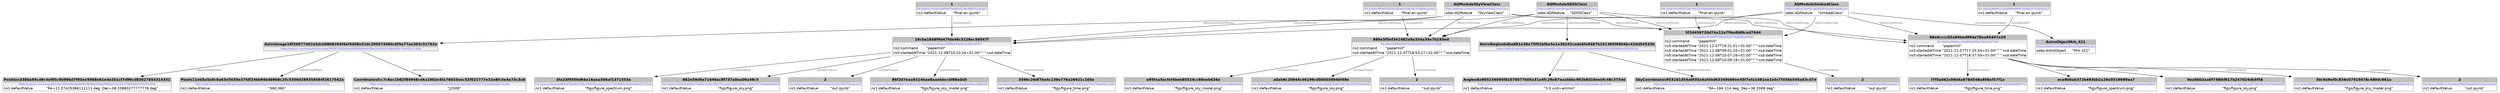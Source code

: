 digraph { 
 node [ fontname="DejaVu Sans" ] ; 
	node0 -> node1 [ color=BLACK, label=< <font point-size='10' color='#336633'>oda:isUsedDuring</font> > ] ;
	node3 -> node4 [ color=BLACK, label=< <font point-size='10' color='#336633'>ns2:hasOutputs</font> > ] ;
	node7 -> node8 [ color=BLACK, label=< <font point-size='10' color='#336633'>oda:isUsingPosition</font> > ] ;
	node9 -> node10 [ color=BLACK, label=< <font point-size='10' color='#336633'>oda:isUsingSkyCoordinates</font> > ] ;
	node0 -> node9 [ color=BLACK, label=< <font point-size='10' color='#336633'>oda:requestsAstroRegion</font> > ] ;
	node12 -> node3 [ color=BLACK, label=< <font point-size='10' color='#336633'>oda:isUsedDuring</font> > ] ;
	node12 -> node1 [ color=BLACK, label=< <font point-size='10' color='#336633'>oda:isUsedDuring</font> > ] ;
	node9 -> node15 [ color=BLACK, label=< <font point-size='10' color='#336633'>oda:isUsingRadius</font> > ] ;
	node12 -> node13 [ color=BLACK, label=< <font point-size='10' color='#336633'>oda:isUsedDuring</font> > ] ;
	node3 -> node19 [ color=BLACK, label=< <font point-size='10' color='#336633'>ns2:hasOutputs</font> > ] ;
	node0 -> node18 [ color=BLACK, label=< <font point-size='10' color='#336633'>oda:isUsedDuring</font> > ] ;
	node13 -> node20 [ color=BLACK, label=< <font point-size='10' color='#336633'>ns2:hasOutputs</font> > ] ;
	node17 -> node7 [ color=BLACK, label=< <font point-size='10' color='#336633'>oda:requestsAstroImage</font> > ] ;
	node17 -> node3 [ color=BLACK, label=< <font point-size='10' color='#336633'>oda:isUsedDuring</font> > ] ;
	node0 -> node3 [ color=BLACK, label=< <font point-size='10' color='#336633'>oda:isUsedDuring</font> > ] ;
	node7 -> node23 [ color=BLACK, label=< <font point-size='10' color='#336633'>oda:isUsingPixels</font> > ] ;
	node26 -> node1 [ color=BLACK, label=< <font point-size='10' color='#336633'>ns2:isInputOf</font> > ] ;
	node13 -> node27 [ color=BLACK, label=< <font point-size='10' color='#336633'>ns2:hasOutputs</font> > ] ;
	node0 -> node13 [ color=BLACK, label=< <font point-size='10' color='#336633'>oda:isUsedDuring</font> > ] ;
	node2 -> node13 [ color=BLACK, label=< <font point-size='10' color='#336633'>ns2:isInputOf</font> > ] ;
	node18 -> node6 [ color=BLACK, label=< <font point-size='10' color='#336633'>ns2:hasOutputs</font> > ] ;
	node12 -> node28 [ color=BLACK, label=< <font point-size='10' color='#336633'>oda:requestsAstroObject</font> > ] ;
	node17 -> node18 [ color=BLACK, label=< <font point-size='10' color='#336633'>oda:isUsedDuring</font> > ] ;
	node13 -> node16 [ color=BLACK, label=< <font point-size='10' color='#336633'>ns2:hasOutputs</font> > ] ;
	node30 -> node3 [ color=BLACK, label=< <font point-size='10' color='#336633'>ns2:isInputOf</font> > ] ;
	node3 -> node31 [ color=BLACK, label=< <font point-size='10' color='#336633'>ns2:hasOutputs</font> > ] ;
	node3 -> node29 [ color=BLACK, label=< <font point-size='10' color='#336633'>ns2:hasOutputs</font> > ] ;
	node3 -> node5 [ color=BLACK, label=< <font point-size='10' color='#336633'>ns2:hasOutputs</font> > ] ;
	node13 -> node24 [ color=BLACK, label=< <font point-size='10' color='#336633'>ns2:hasOutputs</font> > ] ;
	node25 -> node18 [ color=BLACK, label=< <font point-size='10' color='#336633'>ns2:isInputOf</font> > ] ;
	node1 -> node21 [ color=BLACK, label=< <font point-size='10' color='#336633'>ns2:hasOutputs</font> > ] ;
	node1 -> node14 [ color=BLACK, label=< <font point-size='10' color='#336633'>ns2:hasOutputs</font> > ] ;
	node12 -> node18 [ color=BLACK, label=< <font point-size='10' color='#336633'>oda:isUsedDuring</font> > ] ;
	node17 -> node1 [ color=BLACK, label=< <font point-size='10' color='#336633'>oda:isUsedDuring</font> > ] ;
	node1 -> node22 [ color=BLACK, label=< <font point-size='10' color='#336633'>ns2:hasOutputs</font> > ] ;
	node13 -> node11 [ color=BLACK, label=< <font point-size='10' color='#336633'>ns2:hasOutputs</font> > ] ;
	node17 -> node13 [ color=BLACK, label=< <font point-size='10' color='#336633'>oda:isUsedDuring</font> > ] ;
	node7 -> node32 [ color=BLACK, label=< <font point-size='10' color='#336633'>oda:isUsingCoordinates</font> > ] ;
# https://odahub.io/ontology#AQModuleSDSSClass node0
node0 [ shape=none, color=black label=< <table color='#666666' cellborder='0' cellspacing='0' border='1'><tr><td colspan='2' bgcolor='grey'><B>AQModuleSDSSClass</B></td></tr><tr><td href='https://odahub.io/ontology#AQModuleSDSSClass' bgcolor='#eeeeee' colspan='2'><font point-size='10' color='#6666ff'>https://odahub.io/ontology#AQModuleSDSSClass</font></td></tr><tr><td align='left'>odas:AQModule</td><td align='left'>&quot;SDSSClass&quot;</td></tr></table> > ] 
# file:///plans/889a5f5ef341482a9a354a35e7b193ed node1
node1 [ shape=none, color=black label=< <table color='#666666' cellborder='0' cellspacing='0' border='1'><tr><td colspan='2' bgcolor='grey'><B>889a5f5ef341482a9a354a35e7b193ed</B></td></tr><tr><td href='file:///plans/889a5f5ef341482a9a354a35e7b193ed' bgcolor='#eeeeee' colspan='2'><font point-size='10' color='#6666ff'>file:///plans/889a5f5ef341482a9a354a35e7b193ed</font></td></tr><tr><td align='left'>ns2:command</td><td align='left'>&quot;papermill&quot;</td></tr><tr><td align='left'>ns5:startedAtTime</td><td align='left'>&quot;2021-12-07T18:53:27+01:00&quot;^^xsd:dateTime</td></tr></table> > ] 
# file:///plans/66e6cccc02a84bed99da70ea65447a20/inputs/1 node2
node2 [ shape=none, color=black label=< <table color='#666666' cellborder='0' cellspacing='0' border='1'><tr><td colspan='2' bgcolor='grey'><B>1</B></td></tr><tr><td href='file:///plans/66e6cccc02a84bed99da70ea65447a20/inputs/1' bgcolor='#eeeeee' colspan='2'><font point-size='10' color='#6666ff'>file:///plans/66e6cccc02a84bed99da70ea65447a20/inputs/1</font></td></tr><tr><td align='left'>ns1:defaultValue</td><td align='left'>&quot;final-an.ipynb&quot;</td></tr></table> > ] 
# file:///plans/16cba1848f9d47fda46c3128ec56547f node3
node3 [ shape=none, color=black label=< <table color='#666666' cellborder='0' cellspacing='0' border='1'><tr><td colspan='2' bgcolor='grey'><B>16cba1848f9d47fda46c3128ec56547f</B></td></tr><tr><td href='file:///plans/16cba1848f9d47fda46c3128ec56547f' bgcolor='#eeeeee' colspan='2'><font point-size='10' color='#6666ff'>file:///plans/16cba1848f9d47fda46c3128ec56547f</font></td></tr><tr><td align='left'>ns2:command</td><td align='left'>&quot;papermill&quot;</td></tr><tr><td align='left'>ns5:startedAtTime</td><td align='left'>&quot;2021-12-08T10:10:26+01:00&quot;^^xsd:dateTime</td></tr></table> > ] 
# file:///plans/16cba1848f9d47fda46c3128ec56547f/outputs/3596c26df7be4c139e776a26921c105e node4
node4 [ shape=none, color=black label=< <table color='#666666' cellborder='0' cellspacing='0' border='1'><tr><td colspan='2' bgcolor='grey'><B>3596c26df7be4c139e776a26921c105e</B></td></tr><tr><td href='file:///plans/16cba1848f9d47fda46c3128ec56547f/outputs/3596c26df7be4c139e776a26921c105e' bgcolor='#eeeeee' colspan='2'><font point-size='10' color='#6666ff'>file:///plans/16cba1848f9d47fda46c3128ec56547f/outputs/3596c26df7be4c139e776a26921c105e</font></td></tr><tr><td align='left'>ns1:defaultValue</td><td align='left'>&quot;figs/figure_time.png&quot;</td></tr></table> > ] 
# file:///plans/16cba1848f9d47fda46c3128ec56547f/outputs/86f207eaa9214bae8aaebbccbf86e0d5 node5
node5 [ shape=none, color=black label=< <table color='#666666' cellborder='0' cellspacing='0' border='1'><tr><td colspan='2' bgcolor='grey'><B>86f207eaa9214bae8aaebbccbf86e0d5</B></td></tr><tr><td href='file:///plans/16cba1848f9d47fda46c3128ec56547f/outputs/86f207eaa9214bae8aaebbccbf86e0d5' bgcolor='#eeeeee' colspan='2'><font point-size='10' color='#6666ff'>file:///plans/16cba1848f9d47fda46c3128ec56547f/outputs/86f207eaa9214bae8aaebbccbf86e0d5</font></td></tr><tr><td align='left'>ns1:defaultValue</td><td align='left'>&quot;figs/figure_sky_model.png&quot;</td></tr></table> > ] 
# file:///plans/5f2d459720d74a12a7f4edb89cad7644/outputs/2 node6
node6 [ shape=none, color=black label=< <table color='#666666' cellborder='0' cellspacing='0' border='1'><tr><td colspan='2' bgcolor='grey'><B>2</B></td></tr><tr><td href='file:///plans/5f2d459720d74a12a7f4edb89cad7644/outputs/2' bgcolor='#eeeeee' colspan='2'><font point-size='10' color='#6666ff'>file:///plans/5f2d459720d74a12a7f4edb89cad7644/outputs/2</font></td></tr><tr><td align='left'>ns1:defaultValue</td><td align='left'>&quot;out.ipynb&quot;</td></tr></table> > ] 
# https://odahub.io/ontology#AstroImage18f20077402d3dcb0808204f4ef4408e510c295074460c6f5e77ae303c51762e node7
node7 [ shape=none, color=black label=< <table color='#666666' cellborder='0' cellspacing='0' border='1'><tr><td colspan='2' bgcolor='grey'><B>AstroImage18f20077402d3dcb0808204f4ef4408e510c295074460c6f5e77ae303c51762e</B></td></tr><tr><td href='https://odahub.io/ontology#AstroImage18f20077402d3dcb0808204f4ef4408e510c295074460c6f5e77ae303c51762e' bgcolor='#eeeeee' colspan='2'><font point-size='10' color='#6666ff'>https://odahub.io/ontology#AstroImage18f20077402d3dcb0808204f4ef4408e510c295074460c6f5e77ae303c51762e</font></td></tr></table> > ] 
# https://odahub.io/ontology#Position3380a95cd9c4ef95c9b99bd7f93ee5968e61e4e2b1cf7d99cd83027654314331 node8
node8 [ shape=none, color=black label=< <table color='#666666' cellborder='0' cellspacing='0' border='1'><tr><td colspan='2' bgcolor='grey'><B>Position3380a95cd9c4ef95c9b99bd7f93ee5968e61e4e2b1cf7d99cd83027654314331</B></td></tr><tr><td href='https://odahub.io/ontology#Position3380a95cd9c4ef95c9b99bd7f93ee5968e61e4e2b1cf7d99cd83027654314331' bgcolor='#eeeeee' colspan='2'><font point-size='10' color='#6666ff'>https://odahub.io/ontology#Position3380a95cd9c4ef95c9b99bd7f93ee5968e61e4e2b1cf7d99cd83027654314331</font></td></tr><tr><td align='left'>ns1:defaultValue</td><td align='left'>&quot;RA=11.07425386111111 deg  Dec=38.20883277777778 deg&quot;</td></tr></table> > ] 
# https://odahub.io/ontology#AstroRegionbdba881e38a75f02bfbe5e1e36242cade6fe8487b191365f6904bc420d54533b node9
node9 [ shape=none, color=black label=< <table color='#666666' cellborder='0' cellspacing='0' border='1'><tr><td colspan='2' bgcolor='grey'><B>AstroRegionbdba881e38a75f02bfbe5e1e36242cade6fe8487b191365f6904bc420d54533b</B></td></tr><tr><td href='https://odahub.io/ontology#AstroRegionbdba881e38a75f02bfbe5e1e36242cade6fe8487b191365f6904bc420d54533b' bgcolor='#eeeeee' colspan='2'><font point-size='10' color='#6666ff'>https://odahub.io/ontology#AstroRegionbdba881e38a75f02bfbe5e1e36242cade6fe8487b191365f6904bc420d54533b</font></td></tr></table> > ] 
# https://odahub.io/ontology#SkyCoordinates953161d54a0f35a4afebd63349b69ee45f7efa1461ee1e5cf703bb545a63cd7d node10
node10 [ shape=none, color=black label=< <table color='#666666' cellborder='0' cellspacing='0' border='1'><tr><td colspan='2' bgcolor='grey'><B>SkyCoordinates953161d54a0f35a4afebd63349b69ee45f7efa1461ee1e5cf703bb545a63cd7d</B></td></tr><tr><td href='https://odahub.io/ontology#SkyCoordinates953161d54a0f35a4afebd63349b69ee45f7efa1461ee1e5cf703bb545a63cd7d' bgcolor='#eeeeee' colspan='2'><font point-size='10' color='#6666ff'>https://odahub.io/ontology#SkyCoordinates953161d54a0f35a4afebd63349b69ee45f7efa1461ee1e5cf703bb545a63cd7d</font></td></tr><tr><td align='left'>ns1:defaultValue</td><td align='left'>&quot;RA=166.114 deg  Dec=38.2088 deg&quot;</td></tr></table> > ] 
# file:///plans/66e6cccc02a84bed99da70ea65447a20/outputs/9ea0bb2aa0f7480d917b247024db5f58 node11
node11 [ shape=none, color=black label=< <table color='#666666' cellborder='0' cellspacing='0' border='1'><tr><td colspan='2' bgcolor='grey'><B>9ea0bb2aa0f7480d917b247024db5f58</B></td></tr><tr><td href='file:///plans/66e6cccc02a84bed99da70ea65447a20/outputs/9ea0bb2aa0f7480d917b247024db5f58' bgcolor='#eeeeee' colspan='2'><font point-size='10' color='#6666ff'>file:///plans/66e6cccc02a84bed99da70ea65447a20/outputs/9ea0bb2aa0f7480d917b247024db5f58</font></td></tr><tr><td align='left'>ns1:defaultValue</td><td align='left'>&quot;figs/figure_sky.png&quot;</td></tr></table> > ] 
# https://odahub.io/ontology#AQModuleSimbadClass node12
node12 [ shape=none, color=black label=< <table color='#666666' cellborder='0' cellspacing='0' border='1'><tr><td colspan='2' bgcolor='grey'><B>AQModuleSimbadClass</B></td></tr><tr><td href='https://odahub.io/ontology#AQModuleSimbadClass' bgcolor='#eeeeee' colspan='2'><font point-size='10' color='#6666ff'>https://odahub.io/ontology#AQModuleSimbadClass</font></td></tr><tr><td align='left'>odas:AQModule</td><td align='left'>&quot;SimbadClass&quot;</td></tr></table> > ] 
# file:///plans/66e6cccc02a84bed99da70ea65447a20 node13
node13 [ shape=none, color=black label=< <table color='#666666' cellborder='0' cellspacing='0' border='1'><tr><td colspan='2' bgcolor='grey'><B>66e6cccc02a84bed99da70ea65447a20</B></td></tr><tr><td href='file:///plans/66e6cccc02a84bed99da70ea65447a20' bgcolor='#eeeeee' colspan='2'><font point-size='10' color='#6666ff'>file:///plans/66e6cccc02a84bed99da70ea65447a20</font></td></tr><tr><td align='left'>ns2:command</td><td align='left'>&quot;papermill&quot;</td></tr><tr><td align='left'>ns5:startedAtTime</td><td align='left'>&quot;2021-12-07T17:25:54+01:00&quot;^^xsd:dateTime</td></tr><tr><td align='left'>ns5:startedAtTime</td><td align='left'>&quot;2021-12-07T18:37:59+01:00&quot;^^xsd:dateTime</td></tr></table> > ] 
# file:///plans/889a5f5ef341482a9a354a35e7b193ed/outputs/e95fea5acfef4beb85524cc86eeb626e node14
node14 [ shape=none, color=black label=< <table color='#666666' cellborder='0' cellspacing='0' border='1'><tr><td colspan='2' bgcolor='grey'><B>e95fea5acfef4beb85524cc86eeb626e</B></td></tr><tr><td href='file:///plans/889a5f5ef341482a9a354a35e7b193ed/outputs/e95fea5acfef4beb85524cc86eeb626e' bgcolor='#eeeeee' colspan='2'><font point-size='10' color='#6666ff'>file:///plans/889a5f5ef341482a9a354a35e7b193ed/outputs/e95fea5acfef4beb85524cc86eeb626e</font></td></tr><tr><td align='left'>ns1:defaultValue</td><td align='left'>&quot;figs/figure_sky_model.png&quot;</td></tr></table> > ] 
# https://odahub.io/ontology#Anglee8a905234095f81070077b05a31a4fc29e87eaabbbc902b8d16eebfc48c375dd node15
node15 [ shape=none, color=black label=< <table color='#666666' cellborder='0' cellspacing='0' border='1'><tr><td colspan='2' bgcolor='grey'><B>Anglee8a905234095f81070077b05a31a4fc29e87eaabbbc902b8d16eebfc48c375dd</B></td></tr><tr><td href='https://odahub.io/ontology#Anglee8a905234095f81070077b05a31a4fc29e87eaabbbc902b8d16eebfc48c375dd' bgcolor='#eeeeee' colspan='2'><font point-size='10' color='#6666ff'>https://odahub.io/ontology#Anglee8a905234095f81070077b05a31a4fc29e87eaabbbc902b8d16eebfc48c375dd</font></td></tr><tr><td align='left'>ns1:defaultValue</td><td align='left'>&quot;3.0 unit=arcmin&quot;</td></tr></table> > ] 
# file:///plans/66e6cccc02a84bed99da70ea65447a20/outputs/f7f5a062c09d4a878d548a808ef57f1a node16
node16 [ shape=none, color=black label=< <table color='#666666' cellborder='0' cellspacing='0' border='1'><tr><td colspan='2' bgcolor='grey'><B>f7f5a062c09d4a878d548a808ef57f1a</B></td></tr><tr><td href='file:///plans/66e6cccc02a84bed99da70ea65447a20/outputs/f7f5a062c09d4a878d548a808ef57f1a' bgcolor='#eeeeee' colspan='2'><font point-size='10' color='#6666ff'>file:///plans/66e6cccc02a84bed99da70ea65447a20/outputs/f7f5a062c09d4a878d548a808ef57f1a</font></td></tr><tr><td align='left'>ns1:defaultValue</td><td align='left'>&quot;figs/figure_time.png&quot;</td></tr></table> > ] 
# https://odahub.io/ontology#AQModuleSkyViewClass node17
node17 [ shape=none, color=black label=< <table color='#666666' cellborder='0' cellspacing='0' border='1'><tr><td colspan='2' bgcolor='grey'><B>AQModuleSkyViewClass</B></td></tr><tr><td href='https://odahub.io/ontology#AQModuleSkyViewClass' bgcolor='#eeeeee' colspan='2'><font point-size='10' color='#6666ff'>https://odahub.io/ontology#AQModuleSkyViewClass</font></td></tr><tr><td align='left'>odas:AQModule</td><td align='left'>&quot;SkyViewClass&quot;</td></tr></table> > ] 
# file:///plans/5f2d459720d74a12a7f4edb89cad7644 node18
node18 [ shape=none, color=black label=< <table color='#666666' cellborder='0' cellspacing='0' border='1'><tr><td colspan='2' bgcolor='grey'><B>5f2d459720d74a12a7f4edb89cad7644</B></td></tr><tr><td href='file:///plans/5f2d459720d74a12a7f4edb89cad7644' bgcolor='#eeeeee' colspan='2'><font point-size='10' color='#6666ff'>file:///plans/5f2d459720d74a12a7f4edb89cad7644</font></td></tr><tr><td align='left'>ns2:command</td><td align='left'>&quot;papermill&quot;</td></tr><tr><td align='left'>ns5:startedAtTime</td><td align='left'>&quot;2021-12-07T19:21:01+01:00&quot;^^xsd:dateTime</td></tr><tr><td align='left'>ns5:startedAtTime</td><td align='left'>&quot;2021-12-08T09:01:20+01:00&quot;^^xsd:dateTime</td></tr><tr><td align='left'>ns5:startedAtTime</td><td align='left'>&quot;2021-12-08T10:07:26+01:00&quot;^^xsd:dateTime</td></tr><tr><td align='left'>ns5:startedAtTime</td><td align='left'>&quot;2021-12-08T10:09:19+01:00&quot;^^xsd:dateTime</td></tr></table> > ] 
# file:///plans/16cba1848f9d47fda46c3128ec56547f/outputs/3fa23f9550d64a16aea566af1371553e node19
node19 [ shape=none, color=black label=< <table color='#666666' cellborder='0' cellspacing='0' border='1'><tr><td colspan='2' bgcolor='grey'><B>3fa23f9550d64a16aea566af1371553e</B></td></tr><tr><td href='file:///plans/16cba1848f9d47fda46c3128ec56547f/outputs/3fa23f9550d64a16aea566af1371553e' bgcolor='#eeeeee' colspan='2'><font point-size='10' color='#6666ff'>file:///plans/16cba1848f9d47fda46c3128ec56547f/outputs/3fa23f9550d64a16aea566af1371553e</font></td></tr><tr><td align='left'>ns1:defaultValue</td><td align='left'>&quot;figs/figure_spectrum.png&quot;</td></tr></table> > ] 
# file:///plans/66e6cccc02a84bed99da70ea65447a20/outputs/30c9a9ef0c834e57919478c480dc861a node20
node20 [ shape=none, color=black label=< <table color='#666666' cellborder='0' cellspacing='0' border='1'><tr><td colspan='2' bgcolor='grey'><B>30c9a9ef0c834e57919478c480dc861a</B></td></tr><tr><td href='file:///plans/66e6cccc02a84bed99da70ea65447a20/outputs/30c9a9ef0c834e57919478c480dc861a' bgcolor='#eeeeee' colspan='2'><font point-size='10' color='#6666ff'>file:///plans/66e6cccc02a84bed99da70ea65447a20/outputs/30c9a9ef0c834e57919478c480dc861a</font></td></tr><tr><td align='left'>ns1:defaultValue</td><td align='left'>&quot;figs/figure_sky_model.png&quot;</td></tr></table> > ] 
# file:///plans/889a5f5ef341482a9a354a35e7b193ed/outputs/2 node21
node21 [ shape=none, color=black label=< <table color='#666666' cellborder='0' cellspacing='0' border='1'><tr><td colspan='2' bgcolor='grey'><B>2</B></td></tr><tr><td href='file:///plans/889a5f5ef341482a9a354a35e7b193ed/outputs/2' bgcolor='#eeeeee' colspan='2'><font point-size='10' color='#6666ff'>file:///plans/889a5f5ef341482a9a354a35e7b193ed/outputs/2</font></td></tr><tr><td align='left'>ns1:defaultValue</td><td align='left'>&quot;out.ipynb&quot;</td></tr></table> > ] 
# file:///plans/889a5f5ef341482a9a354a35e7b193ed/outputs/a0ab6c20944c46199cd50055994bf49e node22
node22 [ shape=none, color=black label=< <table color='#666666' cellborder='0' cellspacing='0' border='1'><tr><td colspan='2' bgcolor='grey'><B>a0ab6c20944c46199cd50055994bf49e</B></td></tr><tr><td href='file:///plans/889a5f5ef341482a9a354a35e7b193ed/outputs/a0ab6c20944c46199cd50055994bf49e' bgcolor='#eeeeee' colspan='2'><font point-size='10' color='#6666ff'>file:///plans/889a5f5ef341482a9a354a35e7b193ed/outputs/a0ab6c20944c46199cd50055994bf49e</font></td></tr><tr><td align='left'>ns1:defaultValue</td><td align='left'>&quot;figs/figure_sky.png&quot;</td></tr></table> > ] 
# https://odahub.io/ontology#Pixels11eb5a5a0c0a63e5035e37fdf24bb94b469b8c25c5300d289358564f2617542a node23
node23 [ shape=none, color=black label=< <table color='#666666' cellborder='0' cellspacing='0' border='1'><tr><td colspan='2' bgcolor='grey'><B>Pixels11eb5a5a0c0a63e5035e37fdf24bb94b469b8c25c5300d289358564f2617542a</B></td></tr><tr><td href='https://odahub.io/ontology#Pixels11eb5a5a0c0a63e5035e37fdf24bb94b469b8c25c5300d289358564f2617542a' bgcolor='#eeeeee' colspan='2'><font point-size='10' color='#6666ff'>https://odahub.io/ontology#Pixels11eb5a5a0c0a63e5035e37fdf24bb94b469b8c25c5300d289358564f2617542a</font></td></tr><tr><td align='left'>ns1:defaultValue</td><td align='left'>&quot;360,360&quot;</td></tr></table> > ] 
# file:///plans/66e6cccc02a84bed99da70ea65447a20/outputs/ece9b0ab372b493bb2a29a0319699aa7 node24
node24 [ shape=none, color=black label=< <table color='#666666' cellborder='0' cellspacing='0' border='1'><tr><td colspan='2' bgcolor='grey'><B>ece9b0ab372b493bb2a29a0319699aa7</B></td></tr><tr><td href='file:///plans/66e6cccc02a84bed99da70ea65447a20/outputs/ece9b0ab372b493bb2a29a0319699aa7' bgcolor='#eeeeee' colspan='2'><font point-size='10' color='#6666ff'>file:///plans/66e6cccc02a84bed99da70ea65447a20/outputs/ece9b0ab372b493bb2a29a0319699aa7</font></td></tr><tr><td align='left'>ns1:defaultValue</td><td align='left'>&quot;figs/figure_spectrum.png&quot;</td></tr></table> > ] 
# file:///plans/5f2d459720d74a12a7f4edb89cad7644/inputs/1 node25
node25 [ shape=none, color=black label=< <table color='#666666' cellborder='0' cellspacing='0' border='1'><tr><td colspan='2' bgcolor='grey'><B>1</B></td></tr><tr><td href='file:///plans/5f2d459720d74a12a7f4edb89cad7644/inputs/1' bgcolor='#eeeeee' colspan='2'><font point-size='10' color='#6666ff'>file:///plans/5f2d459720d74a12a7f4edb89cad7644/inputs/1</font></td></tr><tr><td align='left'>ns1:defaultValue</td><td align='left'>&quot;final-an.ipynb&quot;</td></tr></table> > ] 
# file:///plans/889a5f5ef341482a9a354a35e7b193ed/inputs/1 node26
node26 [ shape=none, color=black label=< <table color='#666666' cellborder='0' cellspacing='0' border='1'><tr><td colspan='2' bgcolor='grey'><B>1</B></td></tr><tr><td href='file:///plans/889a5f5ef341482a9a354a35e7b193ed/inputs/1' bgcolor='#eeeeee' colspan='2'><font point-size='10' color='#6666ff'>file:///plans/889a5f5ef341482a9a354a35e7b193ed/inputs/1</font></td></tr><tr><td align='left'>ns1:defaultValue</td><td align='left'>&quot;final-an.ipynb&quot;</td></tr></table> > ] 
# file:///plans/66e6cccc02a84bed99da70ea65447a20/outputs/2 node27
node27 [ shape=none, color=black label=< <table color='#666666' cellborder='0' cellspacing='0' border='1'><tr><td colspan='2' bgcolor='grey'><B>2</B></td></tr><tr><td href='file:///plans/66e6cccc02a84bed99da70ea65447a20/outputs/2' bgcolor='#eeeeee' colspan='2'><font point-size='10' color='#6666ff'>file:///plans/66e6cccc02a84bed99da70ea65447a20/outputs/2</font></td></tr><tr><td align='left'>ns1:defaultValue</td><td align='left'>&quot;out.ipynb&quot;</td></tr></table> > ] 
# https://odahub.io/ontology#AstroObjectMrk_421 node28
node28 [ shape=none, color=black label=< <table color='#666666' cellborder='0' cellspacing='0' border='1'><tr><td colspan='2' bgcolor='grey'><B>AstroObjectMrk_421</B></td></tr><tr><td href='https://odahub.io/ontology#AstroObjectMrk_421' bgcolor='#eeeeee' colspan='2'><font point-size='10' color='#6666ff'>https://odahub.io/ontology#AstroObjectMrk_421</font></td></tr><tr><td align='left'>odas:AstroObject</td><td align='left'>&quot;Mrk 421&quot;</td></tr></table> > ] 
# file:///plans/16cba1848f9d47fda46c3128ec56547f/outputs/2 node29
node29 [ shape=none, color=black label=< <table color='#666666' cellborder='0' cellspacing='0' border='1'><tr><td colspan='2' bgcolor='grey'><B>2</B></td></tr><tr><td href='file:///plans/16cba1848f9d47fda46c3128ec56547f/outputs/2' bgcolor='#eeeeee' colspan='2'><font point-size='10' color='#6666ff'>file:///plans/16cba1848f9d47fda46c3128ec56547f/outputs/2</font></td></tr><tr><td align='left'>ns1:defaultValue</td><td align='left'>&quot;out.ipynb&quot;</td></tr></table> > ] 
# file:///plans/16cba1848f9d47fda46c3128ec56547f/inputs/1 node30
node30 [ shape=none, color=black label=< <table color='#666666' cellborder='0' cellspacing='0' border='1'><tr><td colspan='2' bgcolor='grey'><B>1</B></td></tr><tr><td href='file:///plans/16cba1848f9d47fda46c3128ec56547f/inputs/1' bgcolor='#eeeeee' colspan='2'><font point-size='10' color='#6666ff'>file:///plans/16cba1848f9d47fda46c3128ec56547f/inputs/1</font></td></tr><tr><td align='left'>ns1:defaultValue</td><td align='left'>&quot;final-an.ipynb&quot;</td></tr></table> > ] 
# file:///plans/16cba1848f9d47fda46c3128ec56547f/outputs/882e59d9a71646ac9f737a0ea00a49c5 node31
node31 [ shape=none, color=black label=< <table color='#666666' cellborder='0' cellspacing='0' border='1'><tr><td colspan='2' bgcolor='grey'><B>882e59d9a71646ac9f737a0ea00a49c5</B></td></tr><tr><td href='file:///plans/16cba1848f9d47fda46c3128ec56547f/outputs/882e59d9a71646ac9f737a0ea00a49c5' bgcolor='#eeeeee' colspan='2'><font point-size='10' color='#6666ff'>file:///plans/16cba1848f9d47fda46c3128ec56547f/outputs/882e59d9a71646ac9f737a0ea00a49c5</font></td></tr><tr><td align='left'>ns1:defaultValue</td><td align='left'>&quot;figs/figure_sky.png&quot;</td></tr></table> > ] 
# https://odahub.io/ontology#Coordinatesfcc7c6ac1b62f84948cd4a19b2e4fa76033eec52f021777e32e8fc5e4a73c3e6 node32
node32 [ shape=none, color=black label=< <table color='#666666' cellborder='0' cellspacing='0' border='1'><tr><td colspan='2' bgcolor='grey'><B>Coordinatesfcc7c6ac1b62f84948cd4a19b2e4fa76033eec52f021777e32e8fc5e4a73c3e6</B></td></tr><tr><td href='https://odahub.io/ontology#Coordinatesfcc7c6ac1b62f84948cd4a19b2e4fa76033eec52f021777e32e8fc5e4a73c3e6' bgcolor='#eeeeee' colspan='2'><font point-size='10' color='#6666ff'>https://odahub.io/ontology#Coordinatesfcc7c6ac1b62f84948cd4a19b2e4fa76033eec52f021777e32e8fc5e4a73c3e6</font></td></tr><tr><td align='left'>ns1:defaultValue</td><td align='left'>&quot;J2000&quot;</td></tr></table> > ] 
}

